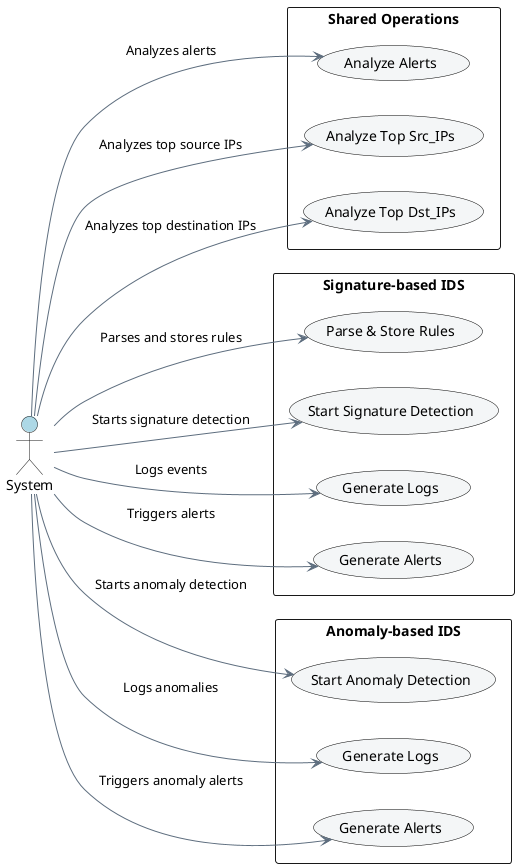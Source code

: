 @startuml  use_case_diagram

left to right direction
skinparam packageStyle rectangle

skinparam usecase {
  BackgroundColor #F4F6F7
  BorderColor Black
  ArrowColor #5D6D7E
  FontName "Arial"
  FontSize 14
  ActorBorderColor Black
  ActorBackgroundColor #D5F5E3
  ActorFontColor Black
}

actor "System" as SystemActor #lightblue

rectangle "Shared Operations" {
  usecase UC1 as "Analyze Alerts"
  usecase UC2 as "Analyze Top Src_IPs"
  usecase UC3 as "Analyze Top Dst_IPs"
}

rectangle "Signature-based IDS" {
  usecase UC4 as "Parse & Store Rules"
  usecase UC5 as "Start Signature Detection"
  usecase UC6 as "Generate Logs"
  usecase UC7 as "Generate Alerts"
}

rectangle "Anomaly-based IDS" {
  usecase UC8 as "Start Anomaly Detection"
  usecase UC9 as "Generate Logs"
  usecase UC10 as "Generate Alerts"
}

SystemActor --> UC1 : "Analyzes alerts"
SystemActor --> UC2 : "Analyzes top source IPs"
SystemActor --> UC3 : "Analyzes top destination IPs"
SystemActor --> UC4 : "Parses and stores rules"
SystemActor --> UC5 : "Starts signature detection"
SystemActor --> UC6 : "Logs events"
SystemActor --> UC7 : "Triggers alerts"
SystemActor --> UC8 : "Starts anomaly detection"
SystemActor --> UC9 : "Logs anomalies"
SystemActor --> UC10 : "Triggers anomaly alerts"

@enduml